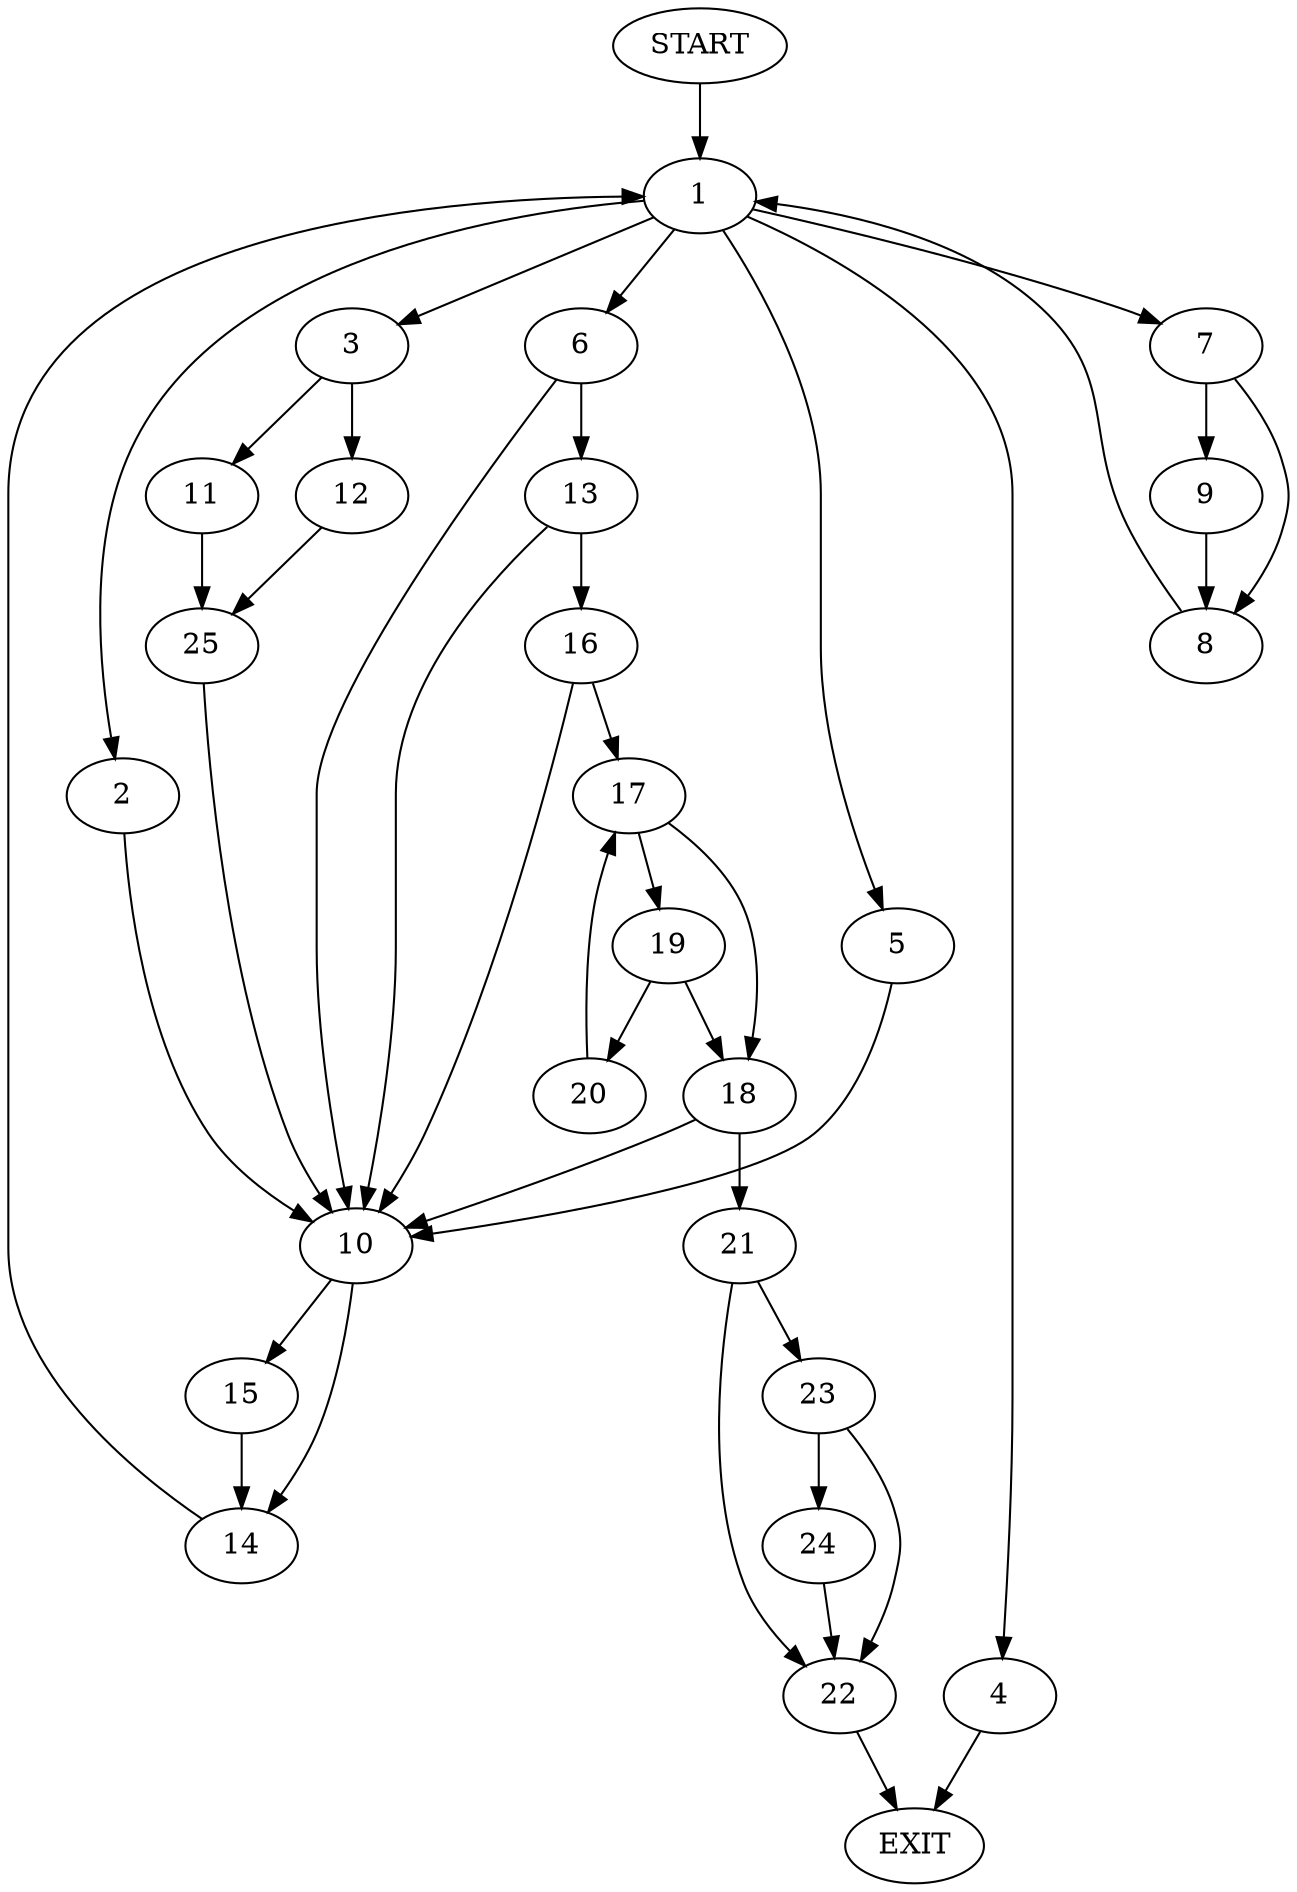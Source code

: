 digraph {
0 [label="START"]
26 [label="EXIT"]
0 -> 1
1 -> 2
1 -> 3
1 -> 4
1 -> 5
1 -> 6
1 -> 7
7 -> 8
7 -> 9
4 -> 26
5 -> 10
2 -> 10
3 -> 11
3 -> 12
6 -> 10
6 -> 13
10 -> 14
10 -> 15
13 -> 16
13 -> 10
16 -> 10
16 -> 17
17 -> 18
17 -> 19
19 -> 18
19 -> 20
18 -> 10
18 -> 21
20 -> 17
21 -> 22
21 -> 23
22 -> 26
23 -> 22
23 -> 24
24 -> 22
8 -> 1
9 -> 8
11 -> 25
12 -> 25
25 -> 10
15 -> 14
14 -> 1
}

